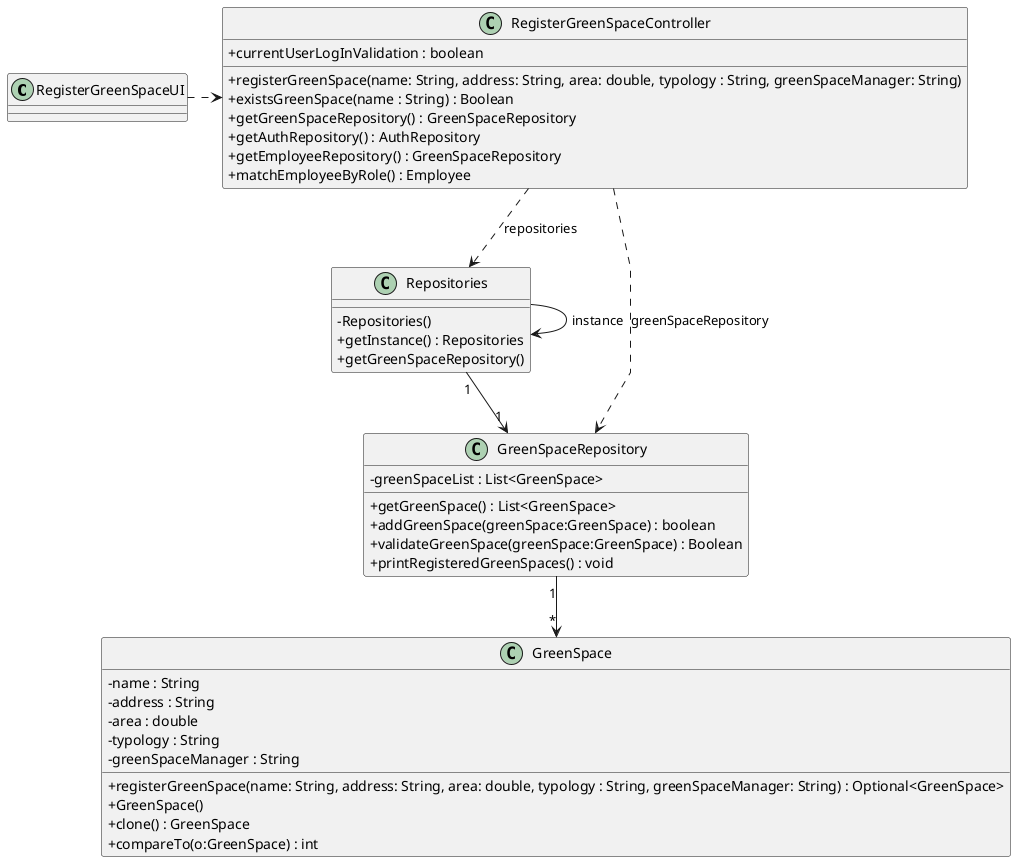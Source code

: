@startuml
'skinparam monochrome true
skinparam packageStyle rectangle
skinparam shadowing false
skinparam linetype polyline
'skinparam linetype orto
skinparam classAttributeIconSize 0

'left to right direction


class RegisterGreenSpaceUI {

}

class RegisterGreenSpaceController {

    + registerGreenSpace(name: String, address: String, area: double, typology : String, greenSpaceManager: String)
    + existsGreenSpace(name : String) : Boolean
    + getGreenSpaceRepository() : GreenSpaceRepository
    + getAuthRepository() : AuthRepository
    + getEmployeeRepository() : GreenSpaceRepository
    + currentUserLogInValidation : boolean
    + matchEmployeeByRole() : Employee

}

class Repositories {
     - Repositories()
     + getInstance() : Repositories
     + getGreenSpaceRepository()


}

class GreenSpaceRepository {
    -greenSpaceList : List<GreenSpace>
    +getGreenSpace() : List<GreenSpace>
    +addGreenSpace(greenSpace:GreenSpace) : boolean
    +validateGreenSpace(greenSpace:GreenSpace) : Boolean
    +printRegisteredGreenSpaces() : void
}



class GreenSpace {
        -name : String
        -address : String
        -area : double
        -typology : String
        - greenSpaceManager : String

    +registerGreenSpace(name: String, address: String, area: double, typology : String, greenSpaceManager: String) : Optional<GreenSpace>
    +GreenSpace()
    +clone() : GreenSpace
    +compareTo(o:GreenSpace) : int
}





RegisterGreenSpaceController ..> Repositories: repositories
RegisterGreenSpaceController ..> GreenSpaceRepository: greenSpaceRepository
GreenSpaceRepository "1" --> "*" GreenSpace
Repositories "1" --> "1" GreenSpaceRepository
RegisterGreenSpaceUI .> RegisterGreenSpaceController
Repositories -> Repositories : instance

@enduml